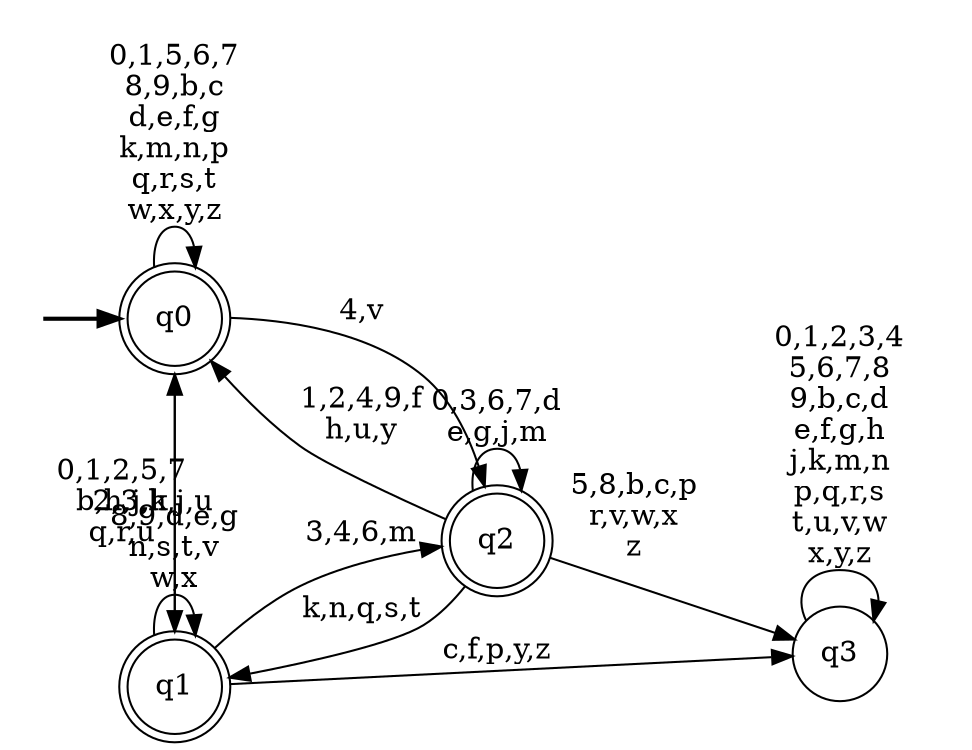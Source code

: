 digraph BlueStar {
__start0 [style = invis, shape = none, label = "", width = 0, height = 0];

rankdir=LR;
size="8,5";

s0 [style="rounded,filled", color="black", fillcolor="white" shape="doublecircle", label="q0"];
s1 [style="rounded,filled", color="black", fillcolor="white" shape="doublecircle", label="q1"];
s2 [style="rounded,filled", color="black", fillcolor="white" shape="doublecircle", label="q2"];
s3 [style="filled", color="black", fillcolor="white" shape="circle", label="q3"];
subgraph cluster_main { 
	graph [pad=".75", ranksep="0.15", nodesep="0.15"];
	 style=invis; 
	__start0 -> s0 [penwidth=2];
}
s0 -> s0 [label="0,1,5,6,7\n8,9,b,c\nd,e,f,g\nk,m,n,p\nq,r,s,t\nw,x,y,z"];
s0 -> s1 [label="2,3,h,j,u"];
s0 -> s2 [label="4,v"];
s1 -> s0 [label="0,1,2,5,7\nb,h,j,k\nq,r,u"];
s1 -> s1 [label="8,9,d,e,g\nn,s,t,v\nw,x"];
s1 -> s2 [label="3,4,6,m"];
s1 -> s3 [label="c,f,p,y,z"];
s2 -> s0 [label="1,2,4,9,f\nh,u,y"];
s2 -> s1 [label="k,n,q,s,t"];
s2 -> s2 [label="0,3,6,7,d\ne,g,j,m"];
s2 -> s3 [label="5,8,b,c,p\nr,v,w,x\nz"];
s3 -> s3 [label="0,1,2,3,4\n5,6,7,8\n9,b,c,d\ne,f,g,h\nj,k,m,n\np,q,r,s\nt,u,v,w\nx,y,z"];

}